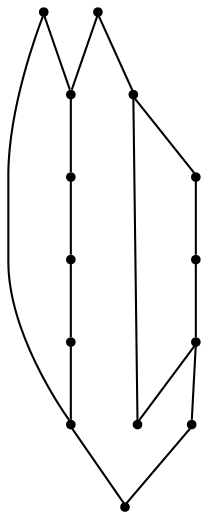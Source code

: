 graph {
  node [shape=point,comment="{\"directed\":false,\"doi\":\"10.1007/978-3-319-03841-4_28\",\"figure\":\"1 (1)\"}"]

  v0 [pos="1002.5019092022497,815.833010594756"]
  v1 [pos="956.5396270405378,795.8923595528269"]
  v2 [pos="843.954262843723,821.7922885423989"]
  v3 [pos="902.7424752669335,712.5787084165225"]
  v4 [pos="888.044404174613,671.621994357649"]
  v5 [pos="902.7424752669335,767.1876604950207"]
  v6 [pos="843.954262843723,657.9738260143727"]
  v7 [pos="888.0486033689998,808.1400505227743"]
  v8 [pos="785.161914850283,657.9738260143727"]
  v9 [pos="785.161914850283,821.7922885423989"]
  v10 [pos="741.0676379491634,808.1400505227743"]
  v11 [pos="741.0676379491636,671.621994357649"]
  v12 [pos="726.3695032326854,767.1876604950207"]
  v13 [pos="726.3695032326854,712.5787084165225"]

  v12 -- v13 [id="-2",pos="726.3695032326854,767.1876604950207 726.3695032326854,712.5787084165225 726.3695032326854,712.5787084165225 726.3695032326854,712.5787084165225"]
  v13 -- v11 [id="-3",pos="726.3695032326854,712.5787084165225 741.0676379491636,671.621994357649 741.0676379491636,671.621994357649 741.0676379491636,671.621994357649"]
  v10 -- v0 [id="-4",pos="741.0676379491634,808.1400505227743 751.2791402417603,815.1662195605785 751.2791402417603,815.1662195605785 751.2791402417603,815.1662195605785 761.4906266283178,822.1881917446485 781.9137266497476,836.2363329665226 810.3717306338631,842.55399678758 838.8255990477492,848.8717241973303 875.3102358540915,847.463171059998 908.6676180770331,841.7205397892045 942.0291358702042,835.977908518411 972.2633990799745,825.9054595565835 987.3784628997449,820.8712699138439 1002.5019092022497,815.833010594756 1002.5019092022497,815.833010594756 1002.5019092022497,815.833010594756"]
  v11 -- v0 [id="-5",pos="741.0676379491636,671.621994357649 752.0880577786531,664.3333311953851 752.0880577786531,664.3333311953851 752.0880577786531,664.3333311953851 763.104326131874,657.0404711793872 785.1410620327025,642.4588844124323 818.4317025145555,641.0086806812237 851.7265421907954,639.5584133613222 896.2752864480597,651.243662342208 927.414476048205,676.8269832296277 958.5577375944223,702.4103677057402 976.2955164295928,741.9001542071618 986.5737445572389,767.3835136692785 996.851972684885,792.8668095427022 999.6748492993936,804.3478752305549 1001.0842516336119,810.0905065013484 1002.5019092022497,815.833010594756 1002.5019092022497,815.833010594756 1002.5019092022497,815.833010594756"]
  v8 -- v6 [id="-6",pos="785.161914850283,657.9738260143727 843.954262843723,657.9738260143727 843.954262843723,657.9738260143727 843.954262843723,657.9738260143727"]
  v5 -- v3 [id="-7",pos="902.7424752669335,767.1876604950207 902.7424752669335,712.5787084165225 902.7424752669335,712.5787084165225 902.7424752669335,712.5787084165225"]
  v3 -- v4 [id="-8",pos="902.7424752669335,712.5787084165225 888.044404174613,671.621994357649 888.044404174613,671.621994357649 888.044404174613,671.621994357649"]
  v1 -- v2 [id="-9",pos="956.5396270405378,795.8923595528269 946.9701879321123,800.8223273278365 946.9701879321123,800.8223273278365 946.9701879321123,800.8223273278365 937.3966609715752,805.7606252216214 918.245344231957,815.63308774415 899.4818167315523,819.9504420513678 880.7140900367608,824.2677963585854 862.3342162053402,823.0301060391851 853.1442156654726,822.4091624526178 850.2723603793131,822.2164290986075 849.1954146470033,822.1441540908536 843.954262843723,821.7922885423989"]
  v1 -- v4 [id="-10",pos="956.5396270405378,795.8923595528269 953.2205615286842,783.7986803971821 953.2205615286842,783.7986803971821 953.2205615286842,783.7986803971821 949.8931453461751,771.7133949490055 943.2383129811566,747.5385636102253 931.8259206241057,726.8268360776956 920.4093926968253,706.1151721338589 904.2269063887388,688.870681672621 896.1377310198103,680.248436442002 888.044404174613,671.621994357649 888.044404174613,671.621994357649 888.044404174613,671.621994357649"]
  v2 -- v7 [id="-12",pos="843.954262843723,821.7922885423989 888.0486033689998,808.1400505227743 888.0486033689998,808.1400505227743 888.0486033689998,808.1400505227743"]
  v4 -- v6 [id="-13",pos="888.044404174613,671.621994357649 843.954262843723,657.9738260143727 843.954262843723,657.9738260143727 843.954262843723,657.9738260143727"]
  v10 -- v12 [id="-15",pos="741.0676379491634,808.1400505227743 726.3695032326854,767.1876604950207 726.3695032326854,767.1876604950207 726.3695032326854,767.1876604950207"]
  v11 -- v8 [id="-16",pos="741.0676379491636,671.621994357649 785.161914850283,657.9738260143727 785.161914850283,657.9738260143727 785.161914850283,657.9738260143727"]
  v9 -- v10 [id="-18",pos="785.161914850283,821.7922885423989 741.0676379491634,808.1400505227743 741.0676379491634,808.1400505227743 741.0676379491634,808.1400505227743"]
  v9 -- v2 [id="-19",pos="785.161914850283,821.7922885423989 843.954262843723,821.7922885423989 843.954262843723,821.7922885423989 843.954262843723,821.7922885423989"]
  v7 -- v5 [id="-20",pos="888.0486033689998,808.1400505227743 902.7424752669335,767.1876604950207 902.7424752669335,767.1876604950207 902.7424752669335,767.1876604950207"]
}